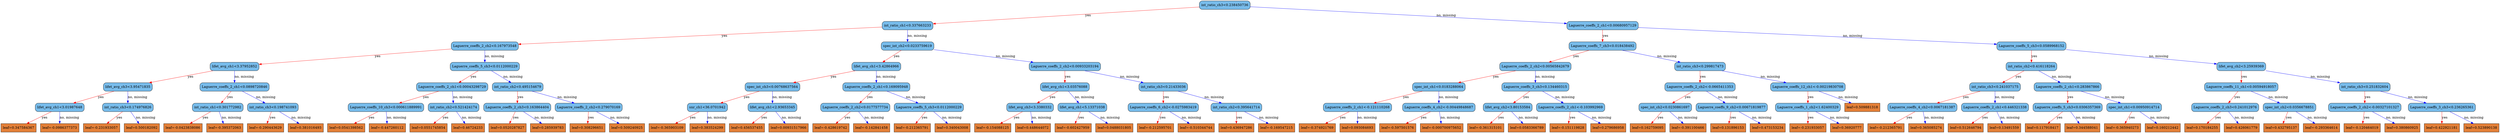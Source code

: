 digraph {
	graph [bb="0,0,8451.8,567",
		rankdir=TB
	];
	node [label="\N"];
	0	[fillcolor="#78bceb",
		height=0.5,
		label="int_ratio_ch3<0.238450736",
		pos="3992.9,549",
		shape=box,
		style="filled, rounded",
		width=2.3264];
	1	[fillcolor="#78bceb",
		height=0.5,
		label="int_ratio_ch1<0.337663233",
		pos="3140.9,460.5",
		shape=box,
		style="filled, rounded",
		width=2.3264];
	0 -> 1	[color="#FF0000",
		label=yes,
		lp="3652.9,504.75",
		pos="e,3224.9,470.03 3908.9,539.47 3749.4,523.28 3404,488.21 3236.2,471.18"];
	2	[fillcolor="#78bceb",
		height=0.5,
		label="Laguerre_coeffs_2_ch1<0.00680957129",
		pos="5469.9,460.5",
		shape=box,
		style="filled, rounded",
		width=3.2951];
	0 -> 2	[color="#0000FF",
		label="no, missing",
		lp="4895.8,504.75",
		pos="e,5350.9,468.47 4077.1,543.07 4323.2,528.65 5042.9,486.5 5339.7,469.13"];
	3	[fillcolor="#78bceb",
		height=0.5,
		label="Laguerre_coeffs_2_ch2<0.167973548",
		pos="1593.9,372",
		shape=box,
		style="filled, rounded",
		width=3.1076];
	1 -> 3	[color="#FF0000",
		label=yes,
		lp="2515.9,416.25",
		pos="e,1706,379.27 3056.9,454.8 2799.6,440.42 2021.6,396.91 1717.5,379.91"];
	4	[fillcolor="#78bceb",
		height=0.5,
		label="spec_int_ch2<0.0233759619",
		pos="3140.9,372",
		shape=box,
		style="filled, rounded",
		width=2.4097];
	1 -> 4	[color="#0000FF",
		label="no, missing",
		lp="3172.8,416.25",
		pos="e,3140.9,390.35 3140.9,442.41 3140.9,430.76 3140.9,415.05 3140.9,401.52"];
	5	[fillcolor="#78bceb",
		height=0.5,
		label="Laguerre_coeffs_7_ch3<0.018438492",
		pos="5469.9,372",
		shape=box,
		style="filled, rounded",
		width=3.1076];
	2 -> 5	[color="#FF0000",
		label=yes,
		lp="5478.9,416.25",
		pos="e,5469.9,390.35 5469.9,442.41 5469.9,430.76 5469.9,415.05 5469.9,401.52"];
	6	[fillcolor="#78bceb",
		height=0.5,
		label="Laguerre_coeffs_5_ch3<0.0589968152",
		pos="6807.9,372",
		shape=box,
		style="filled, rounded",
		width=3.2014];
	2 -> 6	[color="#0000FF",
		label="no, missing",
		lp="6290.8,416.25",
		pos="e,6692.3,380.47 5588.9,451.8 5840.2,435.56 6423,397.88 6681,381.2"];
	7	[fillcolor="#78bceb",
		height=0.5,
		label="lifet_avg_ch1<3.37952852",
		pos="825.88,283.5",
		shape=box,
		style="filled, rounded",
		width=2.2639];
	3 -> 7	[color="#FF0000",
		label=yes,
		lp="1287.9,327.75",
		pos="e,907.82,293.73 1481.8,358.38 1329.7,341.24 1060.7,310.94 919.04,294.99"];
	8	[fillcolor="#78bceb",
		height=0.5,
		label="Laguerre_coeffs_5_ch3<0.0112000229",
		pos="1593.9,283.5",
		shape=box,
		style="filled, rounded",
		width=3.2014];
	3 -> 8	[color="#0000FF",
		label="no, missing",
		lp="1625.8,327.75",
		pos="e,1593.9,301.85 1593.9,353.91 1593.9,342.26 1593.9,326.55 1593.9,313.02"];
	9	[fillcolor="#78bceb",
		height=0.5,
		label="lifet_avg_ch1<3.42864966",
		pos="2991.9,283.5",
		shape=box,
		style="filled, rounded",
		width=2.2639];
	4 -> 9	[color="#FF0000",
		label=yes,
		lp="3088.9,327.75",
		pos="e,3021.9,301.91 3111.1,353.7 3088.3,340.49 3056.7,322.14 3031.8,307.66"];
	10	[fillcolor="#78bceb",
		height=0.5,
		label="Laguerre_coeffs_2_ch2<0.00933203194",
		pos="3561.9,283.5",
		shape=box,
		style="filled, rounded",
		width=3.2951];
	4 -> 10	[color="#0000FF",
		label="no, missing",
		lp="3421.8,327.75",
		pos="e,3476.7,302 3225.8,353.55 3295.3,339.28 3393.5,319.1 3465.8,304.24"];
	15	[fillcolor="#78bceb",
		height=0.5,
		label="lifet_avg_ch3<3.95471835",
		pos="427.88,195",
		shape=box,
		style="filled, rounded",
		width=2.2639];
	7 -> 15	[color="#FF0000",
		label=yes,
		lp="671.88,239.25",
		pos="e,508.15,213.45 745.81,265.1 680.34,250.87 587.73,230.74 519.34,215.88"];
	16	[fillcolor="#78bceb",
		height=0.5,
		label="Laguerre_coeffs_2_ch1<0.0898720846",
		pos="825.88,195",
		shape=box,
		style="filled, rounded",
		width=3.2014];
	7 -> 16	[color="#0000FF",
		label="no, missing",
		lp="857.75,239.25",
		pos="e,825.88,213.35 825.88,265.41 825.88,253.76 825.88,238.05 825.88,224.52"];
	17	[fillcolor="#78bceb",
		height=0.5,
		label="Laguerre_coeffs_2_ch1<0.00043298729",
		pos="1527.9,195",
		shape=box,
		style="filled, rounded",
		width=3.2951];
	8 -> 17	[color="#FF0000",
		label=yes,
		lp="1575.9,239.25",
		pos="e,1541.1,213.35 1580.8,265.41 1571.5,253.17 1558.7,236.45 1548.1,222.49"];
	18	[fillcolor="#78bceb",
		height=0.5,
		label="int_ratio_ch2<0.495154679",
		pos="1747.9,195",
		shape=box,
		style="filled, rounded",
		width=2.3264];
	8 -> 18	[color="#0000FF",
		label="no, missing",
		lp="1716.8,239.25",
		pos="e,1716.9,213.41 1624.7,265.2 1648.3,251.93 1681.2,233.48 1707,218.96"];
	31	[fillcolor="#78bceb",
		height=0.5,
		label="lifet_avg_ch1<3.01987648",
		pos="196.88,106.5",
		shape=box,
		style="filled, rounded",
		width=2.2639];
	15 -> 31	[color="#FF0000",
		label=yes,
		lp="342.88,150.75",
		pos="e,243.27,124.87 381.41,176.6 344.68,162.85 293.23,143.58 253.99,128.89"];
	32	[fillcolor="#78bceb",
		height=0.5,
		label="int_ratio_ch3<0.174976826",
		pos="427.88,106.5",
		shape=box,
		style="filled, rounded",
		width=2.3264];
	15 -> 32	[color="#0000FF",
		label="no, missing",
		lp="459.75,150.75",
		pos="e,427.88,124.85 427.88,176.91 427.88,165.26 427.88,149.55 427.88,136.02"];
	33	[fillcolor="#78bceb",
		height=0.5,
		label="int_ratio_ch1<0.301772982",
		pos="731.88,106.5",
		shape=box,
		style="filled, rounded",
		width=2.3264];
	16 -> 33	[color="#FF0000",
		label=yes,
		lp="796.88,150.75",
		pos="e,750.73,124.85 807.3,176.91 793.49,164.2 774.43,146.66 758.92,132.39"];
	34	[fillcolor="#78bceb",
		height=0.5,
		label="int_ratio_ch3<0.198741093",
		pos="917.88,106.5",
		shape=box,
		style="filled, rounded",
		width=2.3264];
	16 -> 34	[color="#0000FF",
		label="no, missing",
		lp="912.75,150.75",
		pos="e,899.42,124.85 844.05,176.91 857.57,164.2 876.23,146.66 891.4,132.39"];
	63	[fillcolor="#e48038",
		height=0.5,
		label="leaf=0.347584367",
		pos="57.875,18",
		shape=box,
		style=filled,
		width=1.6076];
	31 -> 63	[color="#FF0000",
		label=yes,
		lp="148.88,62.25",
		pos="e,85.621,36.267 169.08,88.203 147.87,75.003 118.43,56.683 95.17,42.209"];
	64	[fillcolor="#e48038",
		height=0.5,
		label="leaf=-0.0986377373",
		pos="196.88,18",
		shape=box,
		style=filled,
		width=1.7639];
	31 -> 64	[color="#0000FF",
		label="no, missing",
		lp="228.75,62.25",
		pos="e,196.88,36.35 196.88,88.41 196.88,76.758 196.88,61.047 196.88,47.519"];
	65	[fillcolor="#e48038",
		height=0.5,
		label="leaf=-0.231933057",
		pos="338.88,18",
		shape=box,
		style=filled,
		width=1.6701];
	32 -> 65	[color="#FF0000",
		label=yes,
		lp="400.88,62.25",
		pos="e,356.73,36.35 410.29,88.41 397.33,75.816 379.5,58.481 364.89,44.286"];
	66	[fillcolor="#e48038",
		height=0.5,
		label="leaf=0.500182092",
		pos="474.88,18",
		shape=box,
		style=filled,
		width=1.6076];
	32 -> 66	[color="#0000FF",
		label="no, missing",
		lp="487.75,62.25",
		pos="e,465.45,36.35 437.16,88.41 443.68,76.405 452.55,60.091 460.04,46.295"];
	67	[fillcolor="#e48038",
		height=0.5,
		label="leaf=-0.0423838086",
		pos="613.88,18",
		shape=box,
		style=filled,
		width=1.7639];
	33 -> 67	[color="#FF0000",
		label=yes,
		lp="692.88,62.25",
		pos="e,637.43,36.267 708.28,88.203 690.59,75.238 666.17,57.336 646.6,42.988"];
	68	[fillcolor="#e48038",
		height=0.5,
		label="leaf=-0.395372063",
		pos="755.88,18",
		shape=box,
		style=filled,
		width=1.6701];
	33 -> 68	[color="#0000FF",
		label="no, missing",
		lp="778.75,62.25",
		pos="e,751.06,36.35 736.62,88.41 739.88,76.64 744.3,60.729 748.08,47.11"];
	69	[fillcolor="#e48038",
		height=0.5,
		label="leaf=-0.290443629",
		pos="893.88,18",
		shape=box,
		style=filled,
		width=1.6701];
	34 -> 69	[color="#FF0000",
		label=yes,
		lp="917.88,62.25",
		pos="e,898.69,36.35 913.13,88.41 909.87,76.64 905.45,60.729 901.67,47.11"];
	70	[fillcolor="#e48038",
		height=0.5,
		label="leaf=0.381016493",
		pos="1029.9,18",
		shape=box,
		style=filled,
		width=1.6076];
	34 -> 70	[color="#0000FF",
		label="no, missing",
		lp="1016.8,62.25",
		pos="e,1007.5,36.267 940.27,88.203 956.98,75.297 980.03,57.498 998.56,43.183"];
	35	[fillcolor="#78bceb",
		height=0.5,
		label="Laguerre_coeffs_10_ch3<0.000611889991",
		pos="1302.9,106.5",
		shape=box,
		style="filled, rounded",
		width=3.4826];
	17 -> 35	[color="#FF0000",
		label=yes,
		lp="1444.9,150.75",
		pos="e,1348.1,124.87 1482.6,176.6 1446.8,162.85 1396.7,143.58 1358.5,128.89"];
	36	[fillcolor="#78bceb",
		height=0.5,
		label="int_ratio_ch2<0.521424174",
		pos="1529.9,106.5",
		shape=box,
		style="filled, rounded",
		width=2.3264];
	17 -> 36	[color="#0000FF",
		label="no, missing",
		lp="1561.8,150.75",
		pos="e,1529.5,124.85 1528.3,176.91 1528.5,165.26 1528.9,149.55 1529.2,136.02"];
	37	[fillcolor="#78bceb",
		height=0.5,
		label="Laguerre_coeffs_2_ch3<0.163864404",
		pos="1744.9,106.5",
		shape=box,
		style="filled, rounded",
		width=3.1076];
	18 -> 37	[color="#FF0000",
		label=yes,
		lp="1755.9,150.75",
		pos="e,1745.5,124.85 1747.3,176.91 1746.9,165.26 1746.3,149.55 1745.9,136.02"];
	38	[fillcolor="#78bceb",
		height=0.5,
		label="Laguerre_coeffs_2_ch2<0.279070169",
		pos="1986.9,106.5",
		shape=box,
		style="filled, rounded",
		width=3.1076];
	18 -> 38	[color="#0000FF",
		label="no, missing",
		lp="1920.8,150.75",
		pos="e,1938.9,124.87 1796,176.6 1834.1,162.79 1887.6,143.42 1928.3,128.7"];
	71	[fillcolor="#e48038",
		height=0.5,
		label="leaf=0.0541398562",
		pos="1166.9,18",
		shape=box,
		style=filled,
		width=1.7014];
	35 -> 71	[color="#FF0000",
		label=yes,
		lp="1256.9,62.25",
		pos="e,1194,36.267 1275.7,88.203 1255,75.062 1226.4,56.846 1203.7,42.403"];
	72	[fillcolor="#e48038",
		height=0.5,
		label="leaf=-0.447260112",
		pos="1305.9,18",
		shape=box,
		style=filled,
		width=1.6701];
	35 -> 72	[color="#0000FF",
		label="no, missing",
		lp="1336.8,62.25",
		pos="e,1305.3,36.35 1303.5,88.41 1303.9,76.758 1304.4,61.047 1304.9,47.519"];
	73	[fillcolor="#e48038",
		height=0.5,
		label="leaf=0.0551745854",
		pos="1444.9,18",
		shape=box,
		style=filled,
		width=1.7014];
	36 -> 73	[color="#FF0000",
		label=yes,
		lp="1504.9,62.25",
		pos="e,1461.9,36.35 1513.1,88.41 1500.7,75.816 1483.7,58.481 1469.7,44.286"];
	74	[fillcolor="#e48038",
		height=0.5,
		label="leaf=0.46724233",
		pos="1578.9,18",
		shape=box,
		style=filled,
		width=1.5139];
	36 -> 74	[color="#0000FF",
		label="no, missing",
		lp="1590.8,62.25",
		pos="e,1569,36.35 1539.6,88.41 1546.4,76.405 1555.6,60.091 1563.4,46.295"];
	75	[fillcolor="#e48038",
		height=0.5,
		label="leaf=0.0520287827",
		pos="1712.9,18",
		shape=box,
		style=filled,
		width=1.7014];
	37 -> 75	[color="#FF0000",
		label=yes,
		lp="1740.9,62.25",
		pos="e,1719.3,36.35 1738.6,88.41 1734.2,76.64 1728.3,60.729 1723.3,47.11"];
	76	[fillcolor="#e48038",
		height=0.5,
		label="leaf=0.285939783",
		pos="1849.9,18",
		shape=box,
		style=filled,
		width=1.6076];
	37 -> 76	[color="#0000FF",
		label="no, missing",
		lp="1838.8,62.25",
		pos="e,1828.9,36.267 1765.9,88.203 1781.5,75.356 1802.9,57.661 1820.3,43.38"];
	77	[fillcolor="#e48038",
		height=0.5,
		label="leaf=0.308296651",
		pos="1983.9,18",
		shape=box,
		style=filled,
		width=1.6076];
	38 -> 77	[color="#FF0000",
		label=yes,
		lp="1994.9,62.25",
		pos="e,1984.5,36.35 1986.3,88.41 1985.9,76.758 1985.3,61.047 1984.9,47.519"];
	78	[fillcolor="#e48038",
		height=0.5,
		label="leaf=0.509240925",
		pos="2117.9,18",
		shape=box,
		style=filled,
		width=1.6076];
	38 -> 78	[color="#0000FF",
		label="no, missing",
		lp="2096.8,62.25",
		pos="e,2091.7,36.267 2013.1,88.203 2032.9,75.12 2060.3,57.01 2082.1,42.597"];
	19	[fillcolor="#78bceb",
		height=0.5,
		label="spec_int_ch3<0.00768637564",
		pos="2609.9,195",
		shape=box,
		style="filled, rounded",
		width=2.5035];
	9 -> 19	[color="#FF0000",
		label=yes,
		lp="2844.9,239.25",
		pos="e,2686.9,213.45 2915,265.1 2852.3,250.9 2763.7,230.82 2698.1,215.97"];
	20	[fillcolor="#78bceb",
		height=0.5,
		label="Laguerre_coeffs_2_ch1<0.169095948",
		pos="2991.9,195",
		shape=box,
		style="filled, rounded",
		width=3.1076];
	9 -> 20	[color="#0000FF",
		label="no, missing",
		lp="3023.8,239.25",
		pos="e,2991.9,213.35 2991.9,265.41 2991.9,253.76 2991.9,238.05 2991.9,224.52"];
	21	[fillcolor="#78bceb",
		height=0.5,
		label="lifet_avg_ch1<3.03576088",
		pos="3561.9,195",
		shape=box,
		style="filled, rounded",
		width=2.2639];
	10 -> 21	[color="#FF0000",
		label=yes,
		lp="3570.9,239.25",
		pos="e,3561.9,213.35 3561.9,265.41 3561.9,253.76 3561.9,238.05 3561.9,224.52"];
	22	[fillcolor="#78bceb",
		height=0.5,
		label="int_ratio_ch3<0.21433036",
		pos="3933.9,195",
		shape=box,
		style="filled, rounded",
		width=2.2326];
	10 -> 22	[color="#0000FF",
		label="no, missing",
		lp="3813.8,239.25",
		pos="e,3858.8,213.45 3636.7,265.1 3697.8,250.9 3784.1,230.82 3848,215.97"];
	39	[fillcolor="#78bceb",
		height=0.5,
		label="snr_ch1<36.0701942",
		pos="2389.9,106.5",
		shape=box,
		style="filled, rounded",
		width=1.8264];
	19 -> 39	[color="#FF0000",
		label=yes,
		lp="2528.9,150.75",
		pos="e,2434.1,124.87 2565.6,176.6 2530.8,162.9 2482.1,143.75 2444.8,129.08"];
	40	[fillcolor="#78bceb",
		height=0.5,
		label="lifet_avg_ch1<2.93653345",
		pos="2609.9,106.5",
		shape=box,
		style="filled, rounded",
		width=2.2639];
	19 -> 40	[color="#0000FF",
		label="no, missing",
		lp="2641.8,150.75",
		pos="e,2609.9,124.85 2609.9,176.91 2609.9,165.26 2609.9,149.55 2609.9,136.02"];
	41	[fillcolor="#78bceb",
		height=0.5,
		label="Laguerre_coeffs_2_ch2<0.0177577734",
		pos="2890.9,106.5",
		shape=box,
		style="filled, rounded",
		width=3.2014];
	20 -> 41	[color="#FF0000",
		label=yes,
		lp="2959.9,150.75",
		pos="e,2911.1,124.85 2971.9,176.91 2956.9,164.08 2936.2,146.33 2919.5,131.99"];
	42	[fillcolor="#78bceb",
		height=0.5,
		label="Laguerre_coeffs_5_ch3<0.0112000229",
		pos="3139.9,106.5",
		shape=box,
		style="filled, rounded",
		width=3.2014];
	20 -> 42	[color="#0000FF",
		label="no, missing",
		lp="3111.8,150.75",
		pos="e,3110.1,124.91 3021.5,176.7 3044.1,163.49 3075.5,145.14 3100.3,130.66"];
	79	[fillcolor="#e48038",
		height=0.5,
		label="leaf=-0.365903109",
		pos="2253.9,18",
		shape=box,
		style=filled,
		width=1.6701];
	39 -> 79	[color="#FF0000",
		label=yes,
		lp="2343.9,62.25",
		pos="e,2281,36.267 2362.7,88.203 2342,75.062 2313.4,56.846 2290.7,42.403"];
	80	[fillcolor="#e48038",
		height=0.5,
		label="leaf=0.383524299",
		pos="2389.9,18",
		shape=box,
		style=filled,
		width=1.6076];
	39 -> 80	[color="#0000FF",
		label="no, missing",
		lp="2421.8,62.25",
		pos="e,2389.9,36.35 2389.9,88.41 2389.9,76.758 2389.9,61.047 2389.9,47.519"];
	81	[fillcolor="#e48038",
		height=0.5,
		label="leaf=0.456537455",
		pos="2523.9,18",
		shape=box,
		style=filled,
		width=1.6076];
	40 -> 81	[color="#FF0000",
		label=yes,
		lp="2583.9,62.25",
		pos="e,2541.1,36.35 2592.9,88.41 2580.4,75.816 2563.1,58.481 2549,44.286"];
	82	[fillcolor="#e48038",
		height=0.5,
		label="leaf=0.00931517966",
		pos="2664.9,18",
		shape=box,
		style=filled,
		width=1.7951];
	40 -> 82	[color="#0000FF",
		label="no, missing",
		lp="2674.8,62.25",
		pos="e,2653.8,36.35 2620.7,88.41 2628.4,76.287 2639,59.77 2647.8,45.89"];
	83	[fillcolor="#e48038",
		height=0.5,
		label="leaf=-0.428619742",
		pos="2807.9,18",
		shape=box,
		style=filled,
		width=1.6701];
	41 -> 83	[color="#FF0000",
		label=yes,
		lp="2865.9,62.25",
		pos="e,2824.5,36.35 2874.5,88.41 2862.4,75.816 2845.8,58.481 2832.1,44.286"];
	84	[fillcolor="#e48038",
		height=0.5,
		label="leaf=-0.142841458",
		pos="2945.9,18",
		shape=box,
		style=filled,
		width=1.6701];
	41 -> 84	[color="#0000FF",
		label="no, missing",
		lp="2955.8,62.25",
		pos="e,2934.8,36.35 2901.7,88.41 2909.4,76.287 2920,59.77 2928.8,45.89"];
	85	[fillcolor="#e48038",
		height=0.5,
		label="leaf=-0.212365791",
		pos="3083.9,18",
		shape=box,
		style=filled,
		width=1.6701];
	42 -> 85	[color="#FF0000",
		label=yes,
		lp="3126.9,62.25",
		pos="e,3095.1,36.35 3128.8,88.41 3121,76.287 3110.3,59.77 3101.3,45.89"];
	86	[fillcolor="#e48038",
		height=0.5,
		label="leaf=0.340043008",
		pos="3219.9,18",
		shape=box,
		style=filled,
		width=1.6076];
	42 -> 86	[color="#0000FF",
		label="no, missing",
		lp="3219.8,62.25",
		pos="e,3203.8,36.35 3155.7,88.41 3167.2,75.934 3183.1,58.805 3196.1,44.685"];
	43	[fillcolor="#78bceb",
		height=0.5,
		label="lifet_avg_ch3<3.3380332",
		pos="3471.9,106.5",
		shape=box,
		style="filled, rounded",
		width=2.1701];
	21 -> 43	[color="#FF0000",
		label=yes,
		lp="3534.9,150.75",
		pos="e,3489.9,124.85 3544.1,176.91 3531,164.32 3513,146.98 3498.2,132.79"];
	44	[fillcolor="#78bceb",
		height=0.5,
		label="lifet_avg_ch1<5.13371038",
		pos="3649.9,106.5",
		shape=box,
		style="filled, rounded",
		width=2.2639];
	21 -> 44	[color="#0000FF",
		label="no, missing",
		lp="3645.8,150.75",
		pos="e,3632.2,124.85 3579.3,176.91 3592.1,164.32 3609.7,146.98 3624.2,132.79"];
	45	[fillcolor="#78bceb",
		height=0.5,
		label="Laguerre_coeffs_6_ch2<-0.0275983419",
		pos="3933.9,106.5",
		shape=box,
		style="filled, rounded",
		width=3.2639];
	22 -> 45	[color="#FF0000",
		label=yes,
		lp="3942.9,150.75",
		pos="e,3933.9,124.85 3933.9,176.91 3933.9,165.26 3933.9,149.55 3933.9,136.02"];
	46	[fillcolor="#78bceb",
		height=0.5,
		label="int_ratio_ch2<0.395641714",
		pos="4179.9,106.5",
		shape=box,
		style="filled, rounded",
		width=2.3264];
	22 -> 46	[color="#0000FF",
		label="no, missing",
		lp="4111.8,150.75",
		pos="e,4130.5,124.87 3983.4,176.6 4022.7,162.76 4078,143.34 4119.9,128.61"];
	87	[fillcolor="#e48038",
		height=0.5,
		label="leaf=-0.154088125",
		pos="3355.9,18",
		shape=box,
		style=filled,
		width=1.6701];
	43 -> 87	[color="#FF0000",
		label=yes,
		lp="3433.9,62.25",
		pos="e,3379,36.267 3448.7,88.203 3431.3,75.238 3407.3,57.336 3388,42.988"];
	88	[fillcolor="#e48038",
		height=0.5,
		label="leaf=0.448644072",
		pos="3491.9,18",
		shape=box,
		style=filled,
		width=1.6076];
	43 -> 88	[color="#0000FF",
		label="no, missing",
		lp="3515.8,62.25",
		pos="e,3487.9,36.35 3475.8,88.41 3478.5,76.758 3482.2,61.047 3485.3,47.519"];
	89	[fillcolor="#e48038",
		height=0.5,
		label="leaf=-0.602427959",
		pos="3627.9,18",
		shape=box,
		style=filled,
		width=1.6701];
	44 -> 89	[color="#FF0000",
		label=yes,
		lp="3649.9,62.25",
		pos="e,3632.3,36.35 3645.5,88.41 3642.5,76.64 3638.5,60.729 3635,47.11"];
	90	[fillcolor="#e48038",
		height=0.5,
		label="leaf=0.0488031805",
		pos="3766.9,18",
		shape=box,
		style=filled,
		width=1.7014];
	44 -> 90	[color="#0000FF",
		label="no, missing",
		lp="3750.8,62.25",
		pos="e,3743.5,36.267 3673.3,88.203 3690.8,75.238 3715,57.336 3734.4,42.988"];
	91	[fillcolor="#e48038",
		height=0.5,
		label="leaf=-0.212595701",
		pos="3905.9,18",
		shape=box,
		style=filled,
		width=1.6701];
	45 -> 91	[color="#FF0000",
		label=yes,
		lp="3931.9,62.25",
		pos="e,3911.5,36.35 3928.3,88.41 3924.5,76.64 3919.4,60.729 3915,47.11"];
	92	[fillcolor="#e48038",
		height=0.5,
		label="leaf=-0.510344744",
		pos="4043.9,18",
		shape=box,
		style=filled,
		width=1.6701];
	45 -> 92	[color="#0000FF",
		label="no, missing",
		lp="4030.8,62.25",
		pos="e,4021.9,36.267 3955.9,88.203 3972.2,75.356 3994.7,57.661 4012.9,43.38"];
	93	[fillcolor="#e48038",
		height=0.5,
		label="leaf=0.436947286",
		pos="4179.9,18",
		shape=box,
		style=filled,
		width=1.6076];
	46 -> 93	[color="#FF0000",
		label=yes,
		lp="4188.9,62.25",
		pos="e,4179.9,36.35 4179.9,88.41 4179.9,76.758 4179.9,61.047 4179.9,47.519"];
	94	[fillcolor="#e48038",
		height=0.5,
		label="leaf=-0.169547215",
		pos="4315.9,18",
		shape=box,
		style=filled,
		width=1.6701];
	46 -> 94	[color="#0000FF",
		label="no, missing",
		lp="4292.8,62.25",
		pos="e,4288.7,36.267 4207.1,88.203 4227.7,75.062 4256.4,56.846 4279.1,42.403"];
	11	[fillcolor="#78bceb",
		height=0.5,
		label="Laguerre_coeffs_2_ch2<0.00565842679",
		pos="5231.9,283.5",
		shape=box,
		style="filled, rounded",
		width=3.2951];
	5 -> 11	[color="#FF0000",
		label=yes,
		lp="5381.9,327.75",
		pos="e,5279.7,301.87 5422,353.6 5384.1,339.82 5330.9,320.5 5290.5,305.79"];
	12	[fillcolor="#78bceb",
		height=0.5,
		label="int_ratio_ch3<0.299817473",
		pos="5745.9,283.5",
		shape=box,
		style="filled, rounded",
		width=2.3264];
	5 -> 12	[color="#0000FF",
		label="no, missing",
		lp="5664.8,327.75",
		pos="e,5690.4,301.87 5525.4,353.6 5569.9,339.64 5632.6,320.01 5679.7,305.23"];
	13	[fillcolor="#78bceb",
		height=0.5,
		label="int_ratio_ch2<0.416118264",
		pos="6807.9,283.5",
		shape=box,
		style="filled, rounded",
		width=2.3264];
	6 -> 13	[color="#FF0000",
		label=yes,
		lp="6816.9,327.75",
		pos="e,6807.9,301.85 6807.9,353.91 6807.9,342.26 6807.9,326.55 6807.9,313.02"];
	14	[fillcolor="#78bceb",
		height=0.5,
		label="lifet_avg_ch2<3.25939369",
		pos="7640.9,283.5",
		shape=box,
		style="filled, rounded",
		width=2.2639];
	6 -> 14	[color="#0000FF",
		label="no, missing",
		lp="7331.8,327.75",
		pos="e,7559.2,292.98 6923.3,359.02 7089.9,341.71 7394.9,310.05 7548,294.15"];
	23	[fillcolor="#78bceb",
		height=0.5,
		label="spec_int_ch1<0.0183288064",
		pos="4858.9,195",
		shape=box,
		style="filled, rounded",
		width=2.4097];
	11 -> 23	[color="#FF0000",
		label=yes,
		lp="5087.9,239.25",
		pos="e,4934.1,213.45 5156.8,265.1 5095.6,250.9 5009,230.82 4945,215.97"];
	24	[fillcolor="#78bceb",
		height=0.5,
		label="Laguerre_coeffs_3_ch3<0.134460315",
		pos="5231.9,195",
		shape=box,
		style="filled, rounded",
		width=3.1076];
	11 -> 24	[color="#0000FF",
		label="no, missing",
		lp="5263.8,239.25",
		pos="e,5231.9,213.35 5231.9,265.41 5231.9,253.76 5231.9,238.05 5231.9,224.52"];
	25	[fillcolor="#78bceb",
		height=0.5,
		label="Laguerre_coeffs_2_ch2<-0.0665411353",
		pos="5745.9,195",
		shape=box,
		style="filled, rounded",
		width=3.2639];
	12 -> 25	[color="#FF0000",
		label=yes,
		lp="5754.9,239.25",
		pos="e,5745.9,213.35 5745.9,265.41 5745.9,253.76 5745.9,238.05 5745.9,224.52"];
	26	[fillcolor="#78bceb",
		height=0.5,
		label="Laguerre_coeffs_12_ch1<-0.00219830708",
		pos="6111.9,195",
		shape=box,
		style="filled, rounded",
		width=3.4514];
	12 -> 26	[color="#0000FF",
		label="no, missing",
		lp="5993.8,239.25",
		pos="e,6038.1,213.45 5819.5,265.1 5879.5,250.93 5964.2,230.91 6027,216.06"];
	47	[fillcolor="#78bceb",
		height=0.5,
		label="Laguerre_coeffs_2_ch1<-0.121110268",
		pos="4589.9,106.5",
		shape=box,
		style="filled, rounded",
		width=3.1701];
	23 -> 47	[color="#FF0000",
		label=yes,
		lp="4757.9,150.75",
		pos="e,4643.9,124.87 4804.8,176.6 4761.4,162.67 4700.5,143.09 4654.6,128.32"];
	48	[fillcolor="#78bceb",
		height=0.5,
		label="Laguerre_coeffs_4_ch2<-0.00449848687",
		pos="4858.9,106.5",
		shape=box,
		style="filled, rounded",
		width=3.3576];
	23 -> 48	[color="#0000FF",
		label="no, missing",
		lp="4890.8,150.75",
		pos="e,4858.9,124.85 4858.9,176.91 4858.9,165.26 4858.9,149.55 4858.9,136.02"];
	49	[fillcolor="#78bceb",
		height=0.5,
		label="lifet_avg_ch2<3.80153584",
		pos="5123.9,106.5",
		shape=box,
		style="filled, rounded",
		width=2.2639];
	24 -> 49	[color="#FF0000",
		label=yes,
		lp="5196.9,150.75",
		pos="e,5145.4,124.77 5210.3,176.7 5194.2,163.86 5172.1,146.16 5154.3,131.88"];
	50	[fillcolor="#78bceb",
		height=0.5,
		label="Laguerre_coeffs_2_ch1<-0.103992969",
		pos="5337.9,106.5",
		shape=box,
		style="filled, rounded",
		width=3.1701];
	24 -> 50	[color="#0000FF",
		label="no, missing",
		lp="5326.8,150.75",
		pos="e,5316.7,124.77 5253.1,176.7 5268.8,163.86 5290.5,146.16 5308,131.88"];
	95	[fillcolor="#e48038",
		height=0.5,
		label="leaf=-0.374921769",
		pos="4453.9,18",
		shape=box,
		style=filled,
		width=1.6701];
	47 -> 95	[color="#FF0000",
		label=yes,
		lp="4543.9,62.25",
		pos="e,4481,36.267 4562.7,88.203 4542,75.062 4513.4,56.846 4490.7,42.403"];
	96	[fillcolor="#e48038",
		height=0.5,
		label="leaf=0.093084693",
		pos="4589.9,18",
		shape=box,
		style=filled,
		width=1.6076];
	47 -> 96	[color="#0000FF",
		label="no, missing",
		lp="4621.8,62.25",
		pos="e,4589.9,36.35 4589.9,88.41 4589.9,76.758 4589.9,61.047 4589.9,47.519"];
	97	[fillcolor="#e48038",
		height=0.5,
		label="leaf=-0.597501576",
		pos="4725.9,18",
		shape=box,
		style=filled,
		width=1.6701];
	48 -> 97	[color="#FF0000",
		label=yes,
		lp="4813.9,62.25",
		pos="e,4752.4,36.267 4832.3,88.203 4812.1,75.062 4784.1,56.846 4761.9,42.403"];
	98	[fillcolor="#e48038",
		height=0.5,
		label="leaf=-0.000700975652",
		pos="4873.9,18",
		shape=box,
		style=filled,
		width=1.9514];
	48 -> 98	[color="#0000FF",
		label="no, missing",
		lp="4899.8,62.25",
		pos="e,4870.9,36.35 4861.8,88.41 4863.9,76.758 4866.6,61.047 4868.9,47.519"];
	99	[fillcolor="#e48038",
		height=0.5,
		label="leaf=-0.361315101",
		pos="5021.9,18",
		shape=box,
		style=filled,
		width=1.6701];
	49 -> 99	[color="#FF0000",
		label=yes,
		lp="5091.9,62.25",
		pos="e,5042.3,36.35 5103.7,88.41 5088.6,75.581 5067.7,57.831 5050.8,43.493"];
	100	[fillcolor="#e48038",
		height=0.5,
		label="leaf=0.0583366789",
		pos="5160.9,18",
		shape=box,
		style=filled,
		width=1.7014];
	49 -> 100	[color="#0000FF",
		label="no, missing",
		lp="5177.8,62.25",
		pos="e,5153.5,36.35 5131.2,88.41 5136.3,76.522 5143.2,60.41 5149,46.702"];
	101	[fillcolor="#e48038",
		height=0.5,
		label="leaf=-0.151119828",
		pos="5299.9,18",
		shape=box,
		style=filled,
		width=1.6701];
	50 -> 101	[color="#FF0000",
		label=yes,
		lp="5331.9,62.25",
		pos="e,5307.5,36.35 5330.4,88.41 5325.1,76.522 5318.1,60.41 5312,46.702"];
	102	[fillcolor="#e48038",
		height=0.5,
		label="leaf=0.279686958",
		pos="5435.9,18",
		shape=box,
		style=filled,
		width=1.6076];
	50 -> 102	[color="#0000FF",
		label="no, missing",
		lp="5427.8,62.25",
		pos="e,5416.2,36.35 5357.2,88.41 5371.6,75.698 5391.5,58.157 5407.7,43.889"];
	51	[fillcolor="#78bceb",
		height=0.5,
		label="spec_int_ch2<0.0230861697",
		pos="5639.9,106.5",
		shape=box,
		style="filled, rounded",
		width=2.4097];
	25 -> 51	[color="#FF0000",
		label=yes,
		lp="5711.9,150.75",
		pos="e,5661,124.77 5724.7,176.7 5708.9,163.86 5687.3,146.16 5669.8,131.88"];
	52	[fillcolor="#78bceb",
		height=0.5,
		label="Laguerre_coeffs_9_ch2<0.00671819877",
		pos="5862.9,106.5",
		shape=box,
		style="filled, rounded",
		width=3.2951];
	25 -> 52	[color="#0000FF",
		label="no, missing",
		lp="5846.8,150.75",
		pos="e,5839.5,124.77 5769.3,176.7 5786.8,163.74 5811,145.84 5830.4,131.49"];
	53	[fillcolor="#78bceb",
		height=0.5,
		label="Laguerre_coeffs_1_ch2<1.62400329",
		pos="6111.9,106.5",
		shape=box,
		style="filled, rounded",
		width=3.0139];
	26 -> 53	[color="#FF0000",
		label=yes,
		lp="6120.9,150.75",
		pos="e,6111.9,124.85 6111.9,176.91 6111.9,165.26 6111.9,149.55 6111.9,136.02"];
	54	[fillcolor="#e48038",
		height=0.5,
		label="leaf=0.509881318",
		pos="6295.9,106.5",
		shape=box,
		style=filled,
		width=1.6076];
	26 -> 54	[color="#0000FF",
		label="no, missing",
		lp="6252.8,150.75",
		pos="e,6258.8,124.91 6148.7,176.7 6177.4,163.19 6217.5,144.32 6248.7,129.7"];
	103	[fillcolor="#e48038",
		height=0.5,
		label="leaf=0.162759095",
		pos="5569.9,18",
		shape=box,
		style=filled,
		width=1.6076];
	51 -> 103	[color="#FF0000",
		label=yes,
		lp="5620.9,62.25",
		pos="e,5583.9,36.35 5626,88.41 5616,76.051 5602.3,59.127 5591,45.085"];
	104	[fillcolor="#e48038",
		height=0.5,
		label="leaf=-0.391100466",
		pos="5705.9,18",
		shape=box,
		style=filled,
		width=1.6701];
	51 -> 104	[color="#0000FF",
		label="no, missing",
		lp="5710.8,62.25",
		pos="e,5692.6,36.35 5652.9,88.41 5662.3,76.169 5675,59.449 5685.7,45.487"];
	105	[fillcolor="#e48038",
		height=0.5,
		label="leaf=0.131896153",
		pos="5841.9,18",
		shape=box,
		style=filled,
		width=1.6076];
	52 -> 105	[color="#FF0000",
		label=yes,
		lp="5863.9,62.25",
		pos="e,5846.1,36.35 5858.7,88.41 5855.9,76.758 5852.1,61.047 5848.8,47.519"];
	106	[fillcolor="#e48038",
		height=0.5,
		label="leaf=0.473153234",
		pos="5975.9,18",
		shape=box,
		style=filled,
		width=1.6076];
	52 -> 106	[color="#0000FF",
		label="no, missing",
		lp="5961.8,62.25",
		pos="e,5953.3,36.267 5885.5,88.203 5902.3,75.297 5925.6,57.498 5944.3,43.183"];
	107	[fillcolor="#e48038",
		height=0.5,
		label="leaf=-0.231933057",
		pos="6111.9,18",
		shape=box,
		style=filled,
		width=1.6701];
	53 -> 107	[color="#FF0000",
		label=yes,
		lp="6120.9,62.25",
		pos="e,6111.9,36.35 6111.9,88.41 6111.9,76.758 6111.9,61.047 6111.9,47.519"];
	108	[fillcolor="#e48038",
		height=0.5,
		label="leaf=0.36920777",
		pos="6244.9,18",
		shape=box,
		style=filled,
		width=1.5139];
	53 -> 108	[color="#0000FF",
		label="no, missing",
		lp="6222.8,62.25",
		pos="e,6218.3,36.267 6138.5,88.203 6158.7,75.062 6186.7,56.846 6208.9,42.403"];
	27	[fillcolor="#78bceb",
		height=0.5,
		label="int_ratio_ch3<0.241037175",
		pos="6745.9,195",
		shape=box,
		style="filled, rounded",
		width=2.3264];
	13 -> 27	[color="#FF0000",
		label=yes,
		lp="6791.9,239.25",
		pos="e,6758.3,213.35 6795.6,265.41 6786.9,253.17 6774.9,236.45 6764.9,222.49"];
	28	[fillcolor="#78bceb",
		height=0.5,
		label="Laguerre_coeffs_2_ch1<0.283867866",
		pos="6990.9,195",
		shape=box,
		style="filled, rounded",
		width=3.1076];
	13 -> 28	[color="#0000FF",
		label="no, missing",
		lp="6947.8,239.25",
		pos="e,6954,213.41 6844.5,265.2 6873,251.69 6913,232.82 6943.9,218.2"];
	29	[fillcolor="#78bceb",
		height=0.5,
		label="Laguerre_coeffs_11_ch1<0.00594918057",
		pos="7640.9,195",
		shape=box,
		style="filled, rounded",
		width=3.3889];
	14 -> 29	[color="#FF0000",
		label=yes,
		lp="7649.9,239.25",
		pos="e,7640.9,213.35 7640.9,265.41 7640.9,253.76 7640.9,238.05 7640.9,224.52"];
	30	[fillcolor="#78bceb",
		height=0.5,
		label="int_ratio_ch3<0.251832604",
		pos="7998.9,195",
		shape=box,
		style="filled, rounded",
		width=2.3264];
	14 -> 30	[color="#0000FF",
		label="no, missing",
		lp="7884.8,239.25",
		pos="e,7926.7,213.45 7712.9,265.1 7771.5,250.93 7854.4,230.91 7915.8,216.06"];
	55	[fillcolor="#78bceb",
		height=0.5,
		label="Laguerre_coeffs_4_ch2<0.0067181387",
		pos="6500.9,106.5",
		shape=box,
		style="filled, rounded",
		width=3.2014];
	27 -> 55	[color="#FF0000",
		label=yes,
		lp="6654.9,150.75",
		pos="e,6550.1,124.87 6696.6,176.6 6657.5,162.79 6602.6,143.42 6560.9,128.7"];
	56	[fillcolor="#78bceb",
		height=0.5,
		label="Laguerre_coeffs_2_ch1<0.446321338",
		pos="6745.9,106.5",
		shape=box,
		style="filled, rounded",
		width=3.1076];
	27 -> 56	[color="#0000FF",
		label="no, missing",
		lp="6777.8,150.75",
		pos="e,6745.9,124.85 6745.9,176.91 6745.9,165.26 6745.9,149.55 6745.9,136.02"];
	57	[fillcolor="#78bceb",
		height=0.5,
		label="Laguerre_coeffs_5_ch3<0.0306357369",
		pos="6990.9,106.5",
		shape=box,
		style="filled, rounded",
		width=3.2014];
	28 -> 57	[color="#FF0000",
		label=yes,
		lp="6999.9,150.75",
		pos="e,6990.9,124.85 6990.9,176.91 6990.9,165.26 6990.9,149.55 6990.9,136.02"];
	58	[fillcolor="#78bceb",
		height=0.5,
		label="spec_int_ch1<0.00950914714",
		pos="7213.9,106.5",
		shape=box,
		style="filled, rounded",
		width=2.5035];
	28 -> 58	[color="#0000FF",
		label="no, missing",
		lp="7154.8,150.75",
		pos="e,7169.1,124.87 7035.7,176.6 7071.2,162.85 7120.9,143.58 7158.7,128.89"];
	109	[fillcolor="#e48038",
		height=0.5,
		label="leaf=-0.212365791",
		pos="6377.9,18",
		shape=box,
		style=filled,
		width=1.6701];
	55 -> 109	[color="#FF0000",
		label=yes,
		lp="6459.9,62.25",
		pos="e,6402.4,36.267 6476.3,88.203 6457.8,75.179 6432.2,57.173 6411.7,42.792"];
	110	[fillcolor="#e48038",
		height=0.5,
		label="leaf=0.365085274",
		pos="6513.9,18",
		shape=box,
		style=filled,
		width=1.6076];
	55 -> 110	[color="#0000FF",
		label="no, missing",
		lp="6540.8,62.25",
		pos="e,6511.3,36.35 6503.4,88.41 6505.2,76.758 6507.6,61.047 6509.6,47.519"];
	111	[fillcolor="#e48038",
		height=0.5,
		label="leaf=0.512646794",
		pos="6647.9,18",
		shape=box,
		style=filled,
		width=1.6076];
	56 -> 111	[color="#FF0000",
		label=yes,
		lp="6714.9,62.25",
		pos="e,6667.5,36.35 6726.5,88.41 6712.1,75.698 6692.2,58.157 6676.1,43.889"];
	112	[fillcolor="#e48038",
		height=0.5,
		label="leaf=0.13491559",
		pos="6777.9,18",
		shape=box,
		style=filled,
		width=1.5139];
	56 -> 112	[color="#0000FF",
		label="no, missing",
		lp="6796.8,62.25",
		pos="e,6771.5,36.35 6752.2,88.41 6756.6,76.64 6762.4,60.729 6767.5,47.11"];
	113	[fillcolor="#e48038",
		height=0.5,
		label="leaf=0.117918417",
		pos="6907.9,18",
		shape=box,
		style=filled,
		width=1.6076];
	57 -> 113	[color="#FF0000",
		label=yes,
		lp="6965.9,62.25",
		pos="e,6924.5,36.35 6974.5,88.41 6962.4,75.816 6945.8,58.481 6932.1,44.286"];
	114	[fillcolor="#e48038",
		height=0.5,
		label="leaf=0.344588041",
		pos="7041.9,18",
		shape=box,
		style=filled,
		width=1.6076];
	57 -> 114	[color="#0000FF",
		label="no, missing",
		lp="7053.8,62.25",
		pos="e,7031.6,36.35 7001,88.41 7008.1,76.287 7017.8,59.77 7026,45.89"];
	115	[fillcolor="#e48038",
		height=0.5,
		label="leaf=-0.365940273",
		pos="7177.9,18",
		shape=box,
		style=filled,
		width=1.6701];
	58 -> 115	[color="#FF0000",
		label=yes,
		lp="7208.9,62.25",
		pos="e,7185.1,36.35 7206.8,88.41 7201.8,76.522 7195.1,60.41 7189.4,46.702"];
	116	[fillcolor="#e48038",
		height=0.5,
		label="leaf=0.160212442",
		pos="7313.9,18",
		shape=box,
		style=filled,
		width=1.6076];
	58 -> 116	[color="#0000FF",
		label="no, missing",
		lp="7304.8,62.25",
		pos="e,7293.8,36.35 7233.6,88.41 7248.5,75.581 7269,57.831 7285.6,43.493"];
	59	[fillcolor="#78bceb",
		height=0.5,
		label="Laguerre_coeffs_2_ch3<0.241012976",
		pos="7531.9,106.5",
		shape=box,
		style="filled, rounded",
		width=3.1076];
	29 -> 59	[color="#FF0000",
		label=yes,
		lp="7605.9,150.75",
		pos="e,7553.6,124.77 7619.1,176.7 7602.9,163.86 7580.6,146.16 7562.6,131.88"];
	60	[fillcolor="#78bceb",
		height=0.5,
		label="spec_int_ch2<0.0356678851",
		pos="7748.9,106.5",
		shape=box,
		style="filled, rounded",
		width=2.4097];
	29 -> 60	[color="#0000FF",
		label="no, missing",
		lp="7736.8,150.75",
		pos="e,7727.3,124.77 7662.5,176.7 7678.5,163.86 7700.6,146.16 7718.4,131.88"];
	61	[fillcolor="#78bceb",
		height=0.5,
		label="Laguerre_coeffs_2_ch2<-0.00327101327",
		pos="7998.9,106.5",
		shape=box,
		style="filled, rounded",
		width=3.3576];
	30 -> 61	[color="#FF0000",
		label=yes,
		lp="8007.9,150.75",
		pos="e,7998.9,124.85 7998.9,176.91 7998.9,165.26 7998.9,149.55 7998.9,136.02"];
	62	[fillcolor="#78bceb",
		height=0.5,
		label="Laguerre_coeffs_3_ch3<0.236265361",
		pos="8259.9,106.5",
		shape=box,
		style="filled, rounded",
		width=3.1076];
	30 -> 62	[color="#0000FF",
		label="no, missing",
		lp="8184.8,150.75",
		pos="e,8207.5,124.87 8051.4,176.6 8093.3,162.7 8152.2,143.17 8196.8,128.42"];
	117	[fillcolor="#e48038",
		height=0.5,
		label="leaf=0.170184255",
		pos="7447.9,18",
		shape=box,
		style=filled,
		width=1.6076];
	59 -> 117	[color="#FF0000",
		label=yes,
		lp="7506.9,62.25",
		pos="e,7464.7,36.35 7515.3,88.41 7503,75.816 7486.2,58.481 7472.4,44.286"];
	118	[fillcolor="#e48038",
		height=0.5,
		label="leaf=0.426061779",
		pos="7581.9,18",
		shape=box,
		style=filled,
		width=1.6076];
	59 -> 118	[color="#0000FF",
		label="no, missing",
		lp="7593.8,62.25",
		pos="e,7571.8,36.35 7541.8,88.41 7548.7,76.405 7558.1,60.091 7566.1,46.295"];
	119	[fillcolor="#e48038",
		height=0.5,
		label="leaf=0.432795137",
		pos="7715.9,18",
		shape=box,
		style=filled,
		width=1.6076];
	60 -> 119	[color="#FF0000",
		label=yes,
		lp="7744.9,62.25",
		pos="e,7722.5,36.35 7742.4,88.41 7737.8,76.522 7731.7,60.41 7726.4,46.702"];
	120	[fillcolor="#e48038",
		height=0.5,
		label="leaf=-0.293364614",
		pos="7851.9,18",
		shape=box,
		style=filled,
		width=1.6701];
	60 -> 120	[color="#0000FF",
		label="no, missing",
		lp="7841.8,62.25",
		pos="e,7831.2,36.35 7769.2,88.41 7784.5,75.581 7805.6,57.831 7822.7,43.493"];
	121	[fillcolor="#e48038",
		height=0.5,
		label="leaf=-0.120464019",
		pos="7989.9,18",
		shape=box,
		style=filled,
		width=1.6701];
	61 -> 121	[color="#FF0000",
		label=yes,
		lp="8004.9,62.25",
		pos="e,7991.7,36.35 7997.1,88.41 7995.9,76.758 7994.2,61.047 7992.8,47.519"];
	122	[fillcolor="#e48038",
		height=0.5,
		label="leaf=0.380860925",
		pos="8125.9,18",
		shape=box,
		style=filled,
		width=1.6076];
	61 -> 122	[color="#0000FF",
		label="no, missing",
		lp="8105.8,62.25",
		pos="e,8100.5,36.267 8024.3,88.203 8043.5,75.12 8070.1,57.01 8091.2,42.597"];
	123	[fillcolor="#e48038",
		height=0.5,
		label="leaf=0.422921181",
		pos="8259.9,18",
		shape=box,
		style=filled,
		width=1.6076];
	62 -> 123	[color="#FF0000",
		label=yes,
		lp="8268.9,62.25",
		pos="e,8259.9,36.35 8259.9,88.41 8259.9,76.758 8259.9,61.047 8259.9,47.519"];
	124	[fillcolor="#e48038",
		height=0.5,
		label="leaf=0.523890138",
		pos="8393.9,18",
		shape=box,
		style=filled,
		width=1.6076];
	62 -> 124	[color="#0000FF",
		label="no, missing",
		lp="8371.8,62.25",
		pos="e,8367.1,36.267 8286.7,88.203 8307,75.062 8335.2,56.846 8357.6,42.403"];
}
